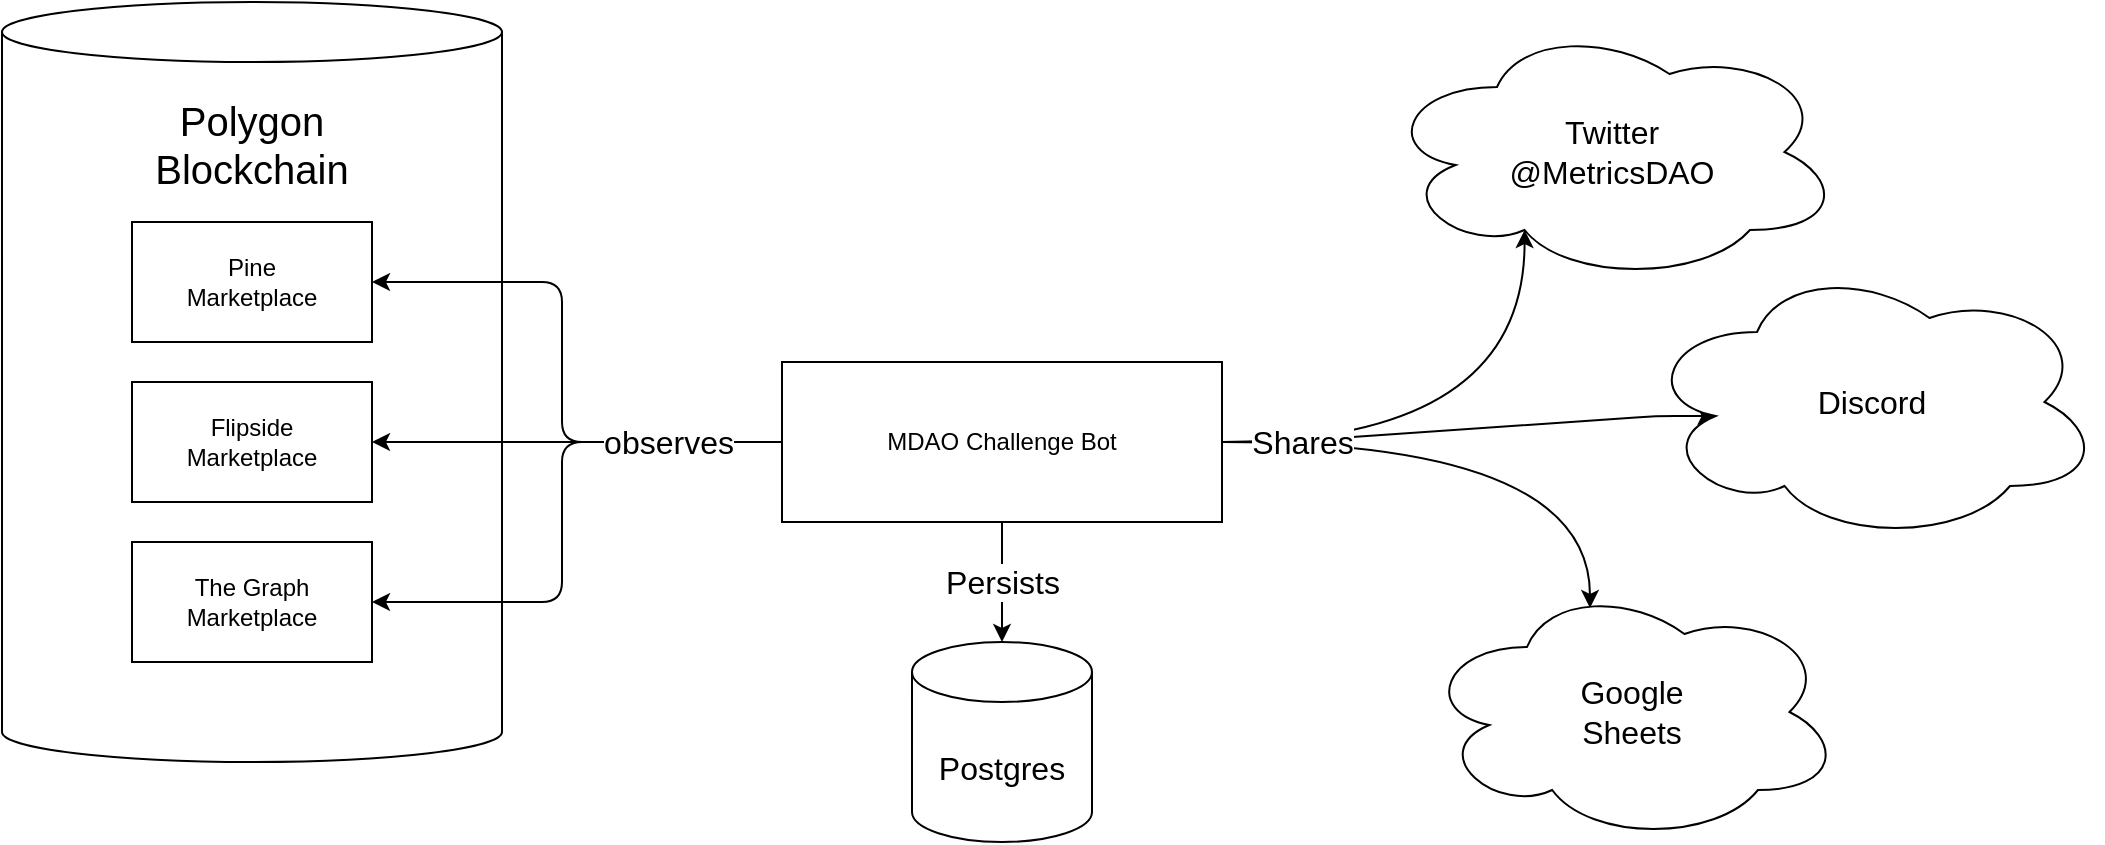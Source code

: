 <mxfile>
    <diagram id="pzD-w6b36zjAL1wvVh3V" name="Page-1">
        <mxGraphModel dx="1151" dy="966" grid="1" gridSize="10" guides="1" tooltips="1" connect="1" arrows="1" fold="1" page="1" pageScale="1" pageWidth="850" pageHeight="1100" math="0" shadow="0">
            <root>
                <mxCell id="0"/>
                <mxCell id="1" parent="0"/>
                <mxCell id="13" value="Persists" style="edgeStyle=orthogonalEdgeStyle;html=1;entryX=0.5;entryY=0;entryDx=0;entryDy=0;entryPerimeter=0;fontSize=16;" edge="1" parent="1" source="2" target="12">
                    <mxGeometry relative="1" as="geometry"/>
                </mxCell>
                <mxCell id="17" style="edgeStyle=orthogonalEdgeStyle;html=1;entryX=0.4;entryY=0.1;entryDx=0;entryDy=0;entryPerimeter=0;fontSize=16;curved=1;" edge="1" parent="1" source="2" target="16">
                    <mxGeometry relative="1" as="geometry"/>
                </mxCell>
                <mxCell id="18" style="edgeStyle=orthogonalEdgeStyle;curved=1;html=1;entryX=0.31;entryY=0.8;entryDx=0;entryDy=0;entryPerimeter=0;fontSize=16;" edge="1" parent="1" source="2" target="14">
                    <mxGeometry relative="1" as="geometry"/>
                </mxCell>
                <mxCell id="19" value="Shares" style="edgeStyle=entityRelationEdgeStyle;html=1;entryX=0.16;entryY=0.55;entryDx=0;entryDy=0;entryPerimeter=0;fontSize=16;" edge="1" parent="1" source="2" target="15">
                    <mxGeometry x="-0.677" y="-1" relative="1" as="geometry">
                        <mxPoint as="offset"/>
                    </mxGeometry>
                </mxCell>
                <mxCell id="2" value="MDAO Challenge Bot" style="rounded=0;whiteSpace=wrap;html=1;" vertex="1" parent="1">
                    <mxGeometry x="390" y="260" width="220" height="80" as="geometry"/>
                </mxCell>
                <mxCell id="3" value="&lt;font style=&quot;font-size: 20px;&quot;&gt;Polygon&lt;br&gt;Blockchain&lt;br&gt;&lt;br&gt;&lt;br&gt;&lt;br&gt;&lt;br&gt;&lt;br&gt;&lt;br&gt;&lt;br&gt;&lt;br&gt;&lt;br&gt;&lt;br&gt;&lt;br&gt;&lt;/font&gt;" style="shape=cylinder3;whiteSpace=wrap;html=1;boundedLbl=1;backgroundOutline=1;size=15;" vertex="1" parent="1">
                    <mxGeometry y="80" width="250" height="380" as="geometry"/>
                </mxCell>
                <mxCell id="5" value="Pine&lt;br&gt;Marketplace" style="rounded=0;whiteSpace=wrap;html=1;" vertex="1" parent="1">
                    <mxGeometry x="65" y="190" width="120" height="60" as="geometry"/>
                </mxCell>
                <mxCell id="6" value="Flipside&lt;br&gt;Marketplace" style="rounded=0;whiteSpace=wrap;html=1;" vertex="1" parent="1">
                    <mxGeometry x="65" y="270" width="120" height="60" as="geometry"/>
                </mxCell>
                <mxCell id="7" value="The Graph&lt;br&gt;Marketplace" style="rounded=0;whiteSpace=wrap;html=1;" vertex="1" parent="1">
                    <mxGeometry x="65" y="350" width="120" height="60" as="geometry"/>
                </mxCell>
                <mxCell id="4" style="edgeStyle=orthogonalEdgeStyle;html=1;entryX=1;entryY=0.5;entryDx=0;entryDy=0;" edge="1" parent="1" source="2" target="5">
                    <mxGeometry relative="1" as="geometry">
                        <Array as="points">
                            <mxPoint x="280" y="300"/>
                            <mxPoint x="280" y="220"/>
                        </Array>
                    </mxGeometry>
                </mxCell>
                <mxCell id="9" style="edgeStyle=orthogonalEdgeStyle;html=1;entryX=1;entryY=0.5;entryDx=0;entryDy=0;" edge="1" parent="1" source="2" target="7">
                    <mxGeometry relative="1" as="geometry">
                        <Array as="points">
                            <mxPoint x="280" y="300"/>
                            <mxPoint x="280" y="380"/>
                        </Array>
                    </mxGeometry>
                </mxCell>
                <mxCell id="8" style="edgeStyle=orthogonalEdgeStyle;html=1;entryX=1;entryY=0.5;entryDx=0;entryDy=0;" edge="1" parent="1" source="2" target="6">
                    <mxGeometry relative="1" as="geometry"/>
                </mxCell>
                <mxCell id="11" value="observes" style="edgeLabel;html=1;align=center;verticalAlign=middle;resizable=0;points=[];fontSize=16;" vertex="1" connectable="0" parent="8">
                    <mxGeometry x="-0.354" y="2" relative="1" as="geometry">
                        <mxPoint x="9" y="-2" as="offset"/>
                    </mxGeometry>
                </mxCell>
                <mxCell id="12" value="Postgres" style="shape=cylinder3;whiteSpace=wrap;html=1;boundedLbl=1;backgroundOutline=1;size=15;fontSize=16;" vertex="1" parent="1">
                    <mxGeometry x="455" y="400" width="90" height="100" as="geometry"/>
                </mxCell>
                <mxCell id="14" value="Twitter&lt;br&gt;@MetricsDAO" style="ellipse;shape=cloud;whiteSpace=wrap;html=1;fontSize=16;" vertex="1" parent="1">
                    <mxGeometry x="690" y="90" width="230" height="130" as="geometry"/>
                </mxCell>
                <mxCell id="15" value="Discord&lt;br&gt;" style="ellipse;shape=cloud;whiteSpace=wrap;html=1;fontSize=16;" vertex="1" parent="1">
                    <mxGeometry x="820" y="210" width="230" height="140" as="geometry"/>
                </mxCell>
                <mxCell id="16" value="Google&lt;br&gt;Sheets" style="ellipse;shape=cloud;whiteSpace=wrap;html=1;fontSize=16;" vertex="1" parent="1">
                    <mxGeometry x="710" y="370" width="210" height="130" as="geometry"/>
                </mxCell>
            </root>
        </mxGraphModel>
    </diagram>
</mxfile>